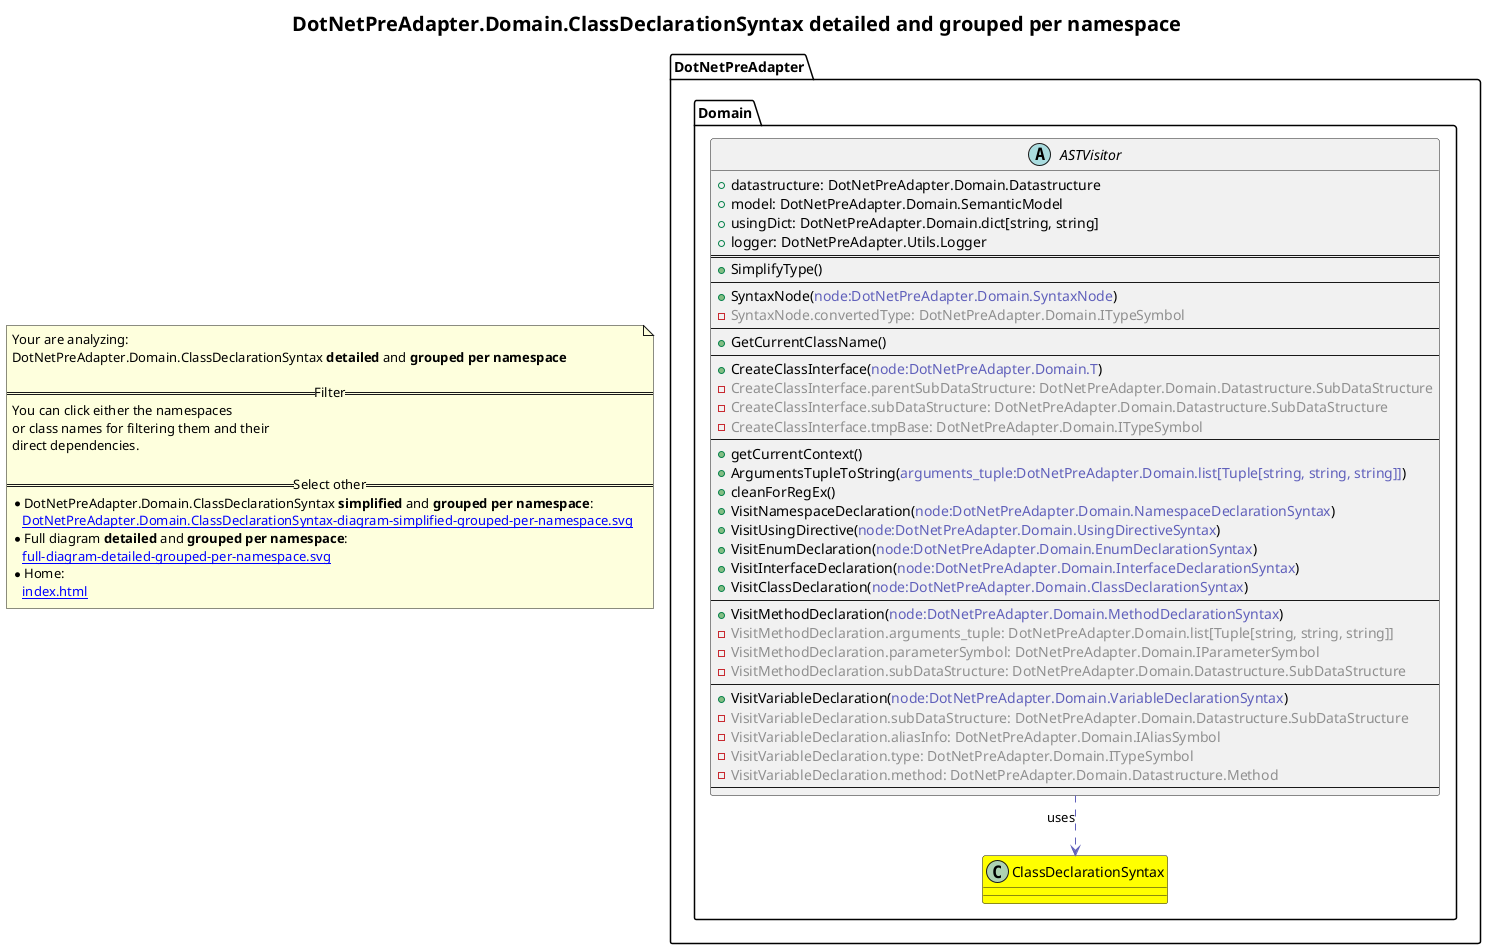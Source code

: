 @startuml
skinparam linetype ortho
title <size:20>DotNetPreAdapter.Domain.ClassDeclarationSyntax **detailed** and **grouped per namespace**</size>
note "Your are analyzing:\nDotNetPreAdapter.Domain.ClassDeclarationSyntax **detailed** and **grouped per namespace**\n\n==Filter==\nYou can click either the namespaces \nor class names for filtering them and their\ndirect dependencies.\n\n==Select other==\n* DotNetPreAdapter.Domain.ClassDeclarationSyntax **simplified** and **grouped per namespace**:\n   [[DotNetPreAdapter.Domain.ClassDeclarationSyntax-diagram-simplified-grouped-per-namespace.svg]]\n* Full diagram **detailed** and **grouped per namespace**:\n   [[full-diagram-detailed-grouped-per-namespace.svg]]\n* Home:\n   [[index.html]]" as FloatingNote
class DotNetPreAdapter.Domain.ClassDeclarationSyntax [[DotNetPreAdapter.Domain.ClassDeclarationSyntax-diagram-detailed-grouped-per-namespace.svg]] #yellow {
}
' Closing all previous_sub_namespace_list namespace None because file analysis is finished.
namespace DotNetPreAdapter [[DotNetPreAdapter-diagram-detailed-grouped-per-namespace.svg]] {
namespace DotNetPreAdapter.Domain [[DotNetPreAdapter.Domain-diagram-detailed-grouped-per-namespace.svg]] {
  abstract class DotNetPreAdapter.Domain.ASTVisitor [[DotNetPreAdapter.Domain.ASTVisitor-diagram-detailed-grouped-per-namespace.svg]]  {
    + datastructure: DotNetPreAdapter.Domain.Datastructure
    + model: DotNetPreAdapter.Domain.SemanticModel
    + usingDict: DotNetPreAdapter.Domain.dict[string, string]
    + logger: DotNetPreAdapter.Utils.Logger
==
    + SimplifyType(<font color="6060BB"></font>)
--
    + SyntaxNode(<font color="6060BB">node:DotNetPreAdapter.Domain.SyntaxNode</font>)
    - <font color="909090">SyntaxNode.convertedType: DotNetPreAdapter.Domain.ITypeSymbol</font>
--
    + GetCurrentClassName(<font color="6060BB"></font>)
--
    + CreateClassInterface(<font color="6060BB">node:DotNetPreAdapter.Domain.T</font>)
    - <font color="909090">CreateClassInterface.parentSubDataStructure: DotNetPreAdapter.Domain.Datastructure.SubDataStructure</font>
    - <font color="909090">CreateClassInterface.subDataStructure: DotNetPreAdapter.Domain.Datastructure.SubDataStructure</font>
    - <font color="909090">CreateClassInterface.tmpBase: DotNetPreAdapter.Domain.ITypeSymbol</font>
--
    + getCurrentContext(<font color="6060BB"></font>)
    + ArgumentsTupleToString(<font color="6060BB">arguments_tuple:DotNetPreAdapter.Domain.list[Tuple[string, string, string]]</font>)
    + cleanForRegEx(<font color="6060BB"></font>)
    + VisitNamespaceDeclaration(<font color="6060BB">node:DotNetPreAdapter.Domain.NamespaceDeclarationSyntax</font>)
    + VisitUsingDirective(<font color="6060BB">node:DotNetPreAdapter.Domain.UsingDirectiveSyntax</font>)
    + VisitEnumDeclaration(<font color="6060BB">node:DotNetPreAdapter.Domain.EnumDeclarationSyntax</font>)
    + VisitInterfaceDeclaration(<font color="6060BB">node:DotNetPreAdapter.Domain.InterfaceDeclarationSyntax</font>)
    + VisitClassDeclaration(<font color="6060BB">node:DotNetPreAdapter.Domain.ClassDeclarationSyntax</font>)
--
    + VisitMethodDeclaration(<font color="6060BB">node:DotNetPreAdapter.Domain.MethodDeclarationSyntax</font>)
    - <font color="909090">VisitMethodDeclaration.arguments_tuple: DotNetPreAdapter.Domain.list[Tuple[string, string, string]]</font>
    - <font color="909090">VisitMethodDeclaration.parameterSymbol: DotNetPreAdapter.Domain.IParameterSymbol</font>
    - <font color="909090">VisitMethodDeclaration.subDataStructure: DotNetPreAdapter.Domain.Datastructure.SubDataStructure</font>
--
    + VisitVariableDeclaration(<font color="6060BB">node:DotNetPreAdapter.Domain.VariableDeclarationSyntax</font>)
    - <font color="909090">VisitVariableDeclaration.subDataStructure: DotNetPreAdapter.Domain.Datastructure.SubDataStructure</font>
    - <font color="909090">VisitVariableDeclaration.aliasInfo: DotNetPreAdapter.Domain.IAliasSymbol</font>
    - <font color="909090">VisitVariableDeclaration.type: DotNetPreAdapter.Domain.ITypeSymbol</font>
    - <font color="909090">VisitVariableDeclaration.method: DotNetPreAdapter.Domain.Datastructure.Method</font>
--
  }
'Compared namespace DotNetPreAdapter.Domain [[DotNetPreAdapter.Domain-diagram-detailed-grouped-per-namespace.svg]] { with last element of   }
' Closing all previous_sub_namespace_list namespace None because file analysis is finished.
' Closing namespace Domain
}
' Closing namespace DotNetPreAdapter
}
 ' *************************************** 
 ' *************************************** 
 ' *************************************** 
' Class relations extracted from namespace:
' 
' Class relations extracted from namespace:
' DotNetPreAdapter.Domain
DotNetPreAdapter.Domain.ASTVisitor .[#6060BB].> DotNetPreAdapter.Domain.ClassDeclarationSyntax  : uses 
@enduml
